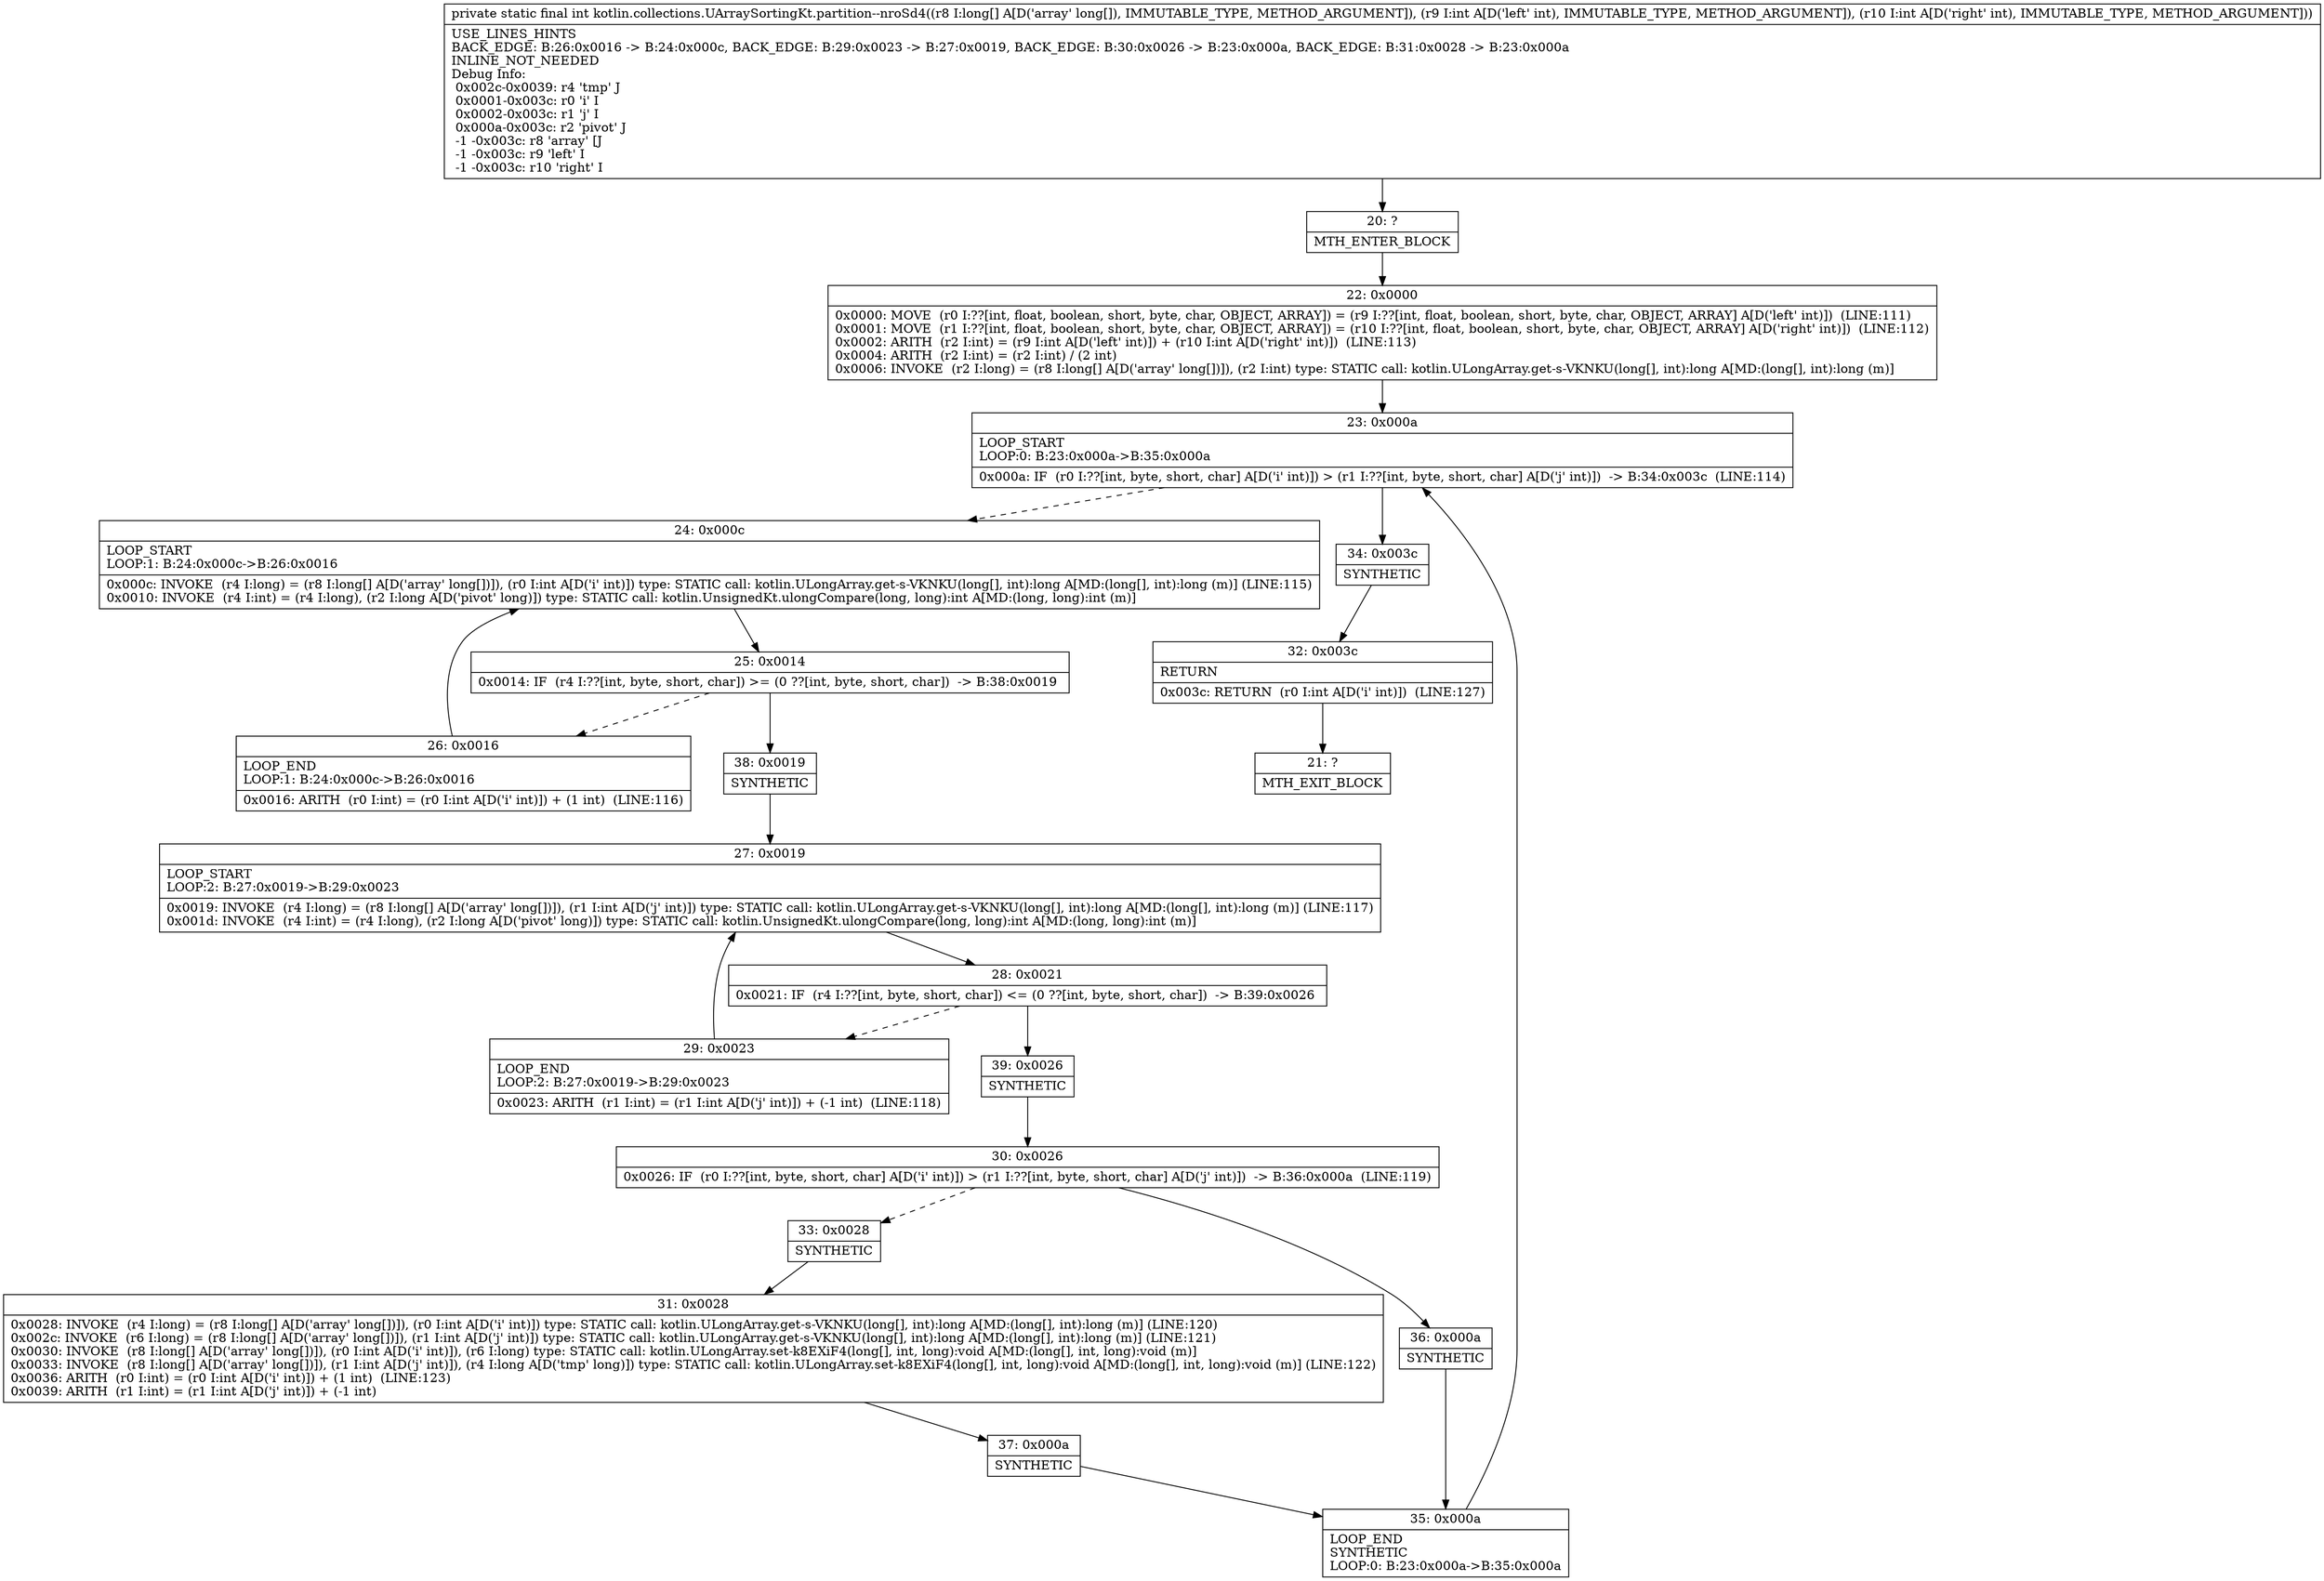 digraph "CFG forkotlin.collections.UArraySortingKt.partition\-\-nroSd4([JII)I" {
Node_20 [shape=record,label="{20\:\ ?|MTH_ENTER_BLOCK\l}"];
Node_22 [shape=record,label="{22\:\ 0x0000|0x0000: MOVE  (r0 I:??[int, float, boolean, short, byte, char, OBJECT, ARRAY]) = (r9 I:??[int, float, boolean, short, byte, char, OBJECT, ARRAY] A[D('left' int)])  (LINE:111)\l0x0001: MOVE  (r1 I:??[int, float, boolean, short, byte, char, OBJECT, ARRAY]) = (r10 I:??[int, float, boolean, short, byte, char, OBJECT, ARRAY] A[D('right' int)])  (LINE:112)\l0x0002: ARITH  (r2 I:int) = (r9 I:int A[D('left' int)]) + (r10 I:int A[D('right' int)])  (LINE:113)\l0x0004: ARITH  (r2 I:int) = (r2 I:int) \/ (2 int) \l0x0006: INVOKE  (r2 I:long) = (r8 I:long[] A[D('array' long[])]), (r2 I:int) type: STATIC call: kotlin.ULongArray.get\-s\-VKNKU(long[], int):long A[MD:(long[], int):long (m)]\l}"];
Node_23 [shape=record,label="{23\:\ 0x000a|LOOP_START\lLOOP:0: B:23:0x000a\-\>B:35:0x000a\l|0x000a: IF  (r0 I:??[int, byte, short, char] A[D('i' int)]) \> (r1 I:??[int, byte, short, char] A[D('j' int)])  \-\> B:34:0x003c  (LINE:114)\l}"];
Node_24 [shape=record,label="{24\:\ 0x000c|LOOP_START\lLOOP:1: B:24:0x000c\-\>B:26:0x0016\l|0x000c: INVOKE  (r4 I:long) = (r8 I:long[] A[D('array' long[])]), (r0 I:int A[D('i' int)]) type: STATIC call: kotlin.ULongArray.get\-s\-VKNKU(long[], int):long A[MD:(long[], int):long (m)] (LINE:115)\l0x0010: INVOKE  (r4 I:int) = (r4 I:long), (r2 I:long A[D('pivot' long)]) type: STATIC call: kotlin.UnsignedKt.ulongCompare(long, long):int A[MD:(long, long):int (m)]\l}"];
Node_25 [shape=record,label="{25\:\ 0x0014|0x0014: IF  (r4 I:??[int, byte, short, char]) \>= (0 ??[int, byte, short, char])  \-\> B:38:0x0019 \l}"];
Node_26 [shape=record,label="{26\:\ 0x0016|LOOP_END\lLOOP:1: B:24:0x000c\-\>B:26:0x0016\l|0x0016: ARITH  (r0 I:int) = (r0 I:int A[D('i' int)]) + (1 int)  (LINE:116)\l}"];
Node_38 [shape=record,label="{38\:\ 0x0019|SYNTHETIC\l}"];
Node_27 [shape=record,label="{27\:\ 0x0019|LOOP_START\lLOOP:2: B:27:0x0019\-\>B:29:0x0023\l|0x0019: INVOKE  (r4 I:long) = (r8 I:long[] A[D('array' long[])]), (r1 I:int A[D('j' int)]) type: STATIC call: kotlin.ULongArray.get\-s\-VKNKU(long[], int):long A[MD:(long[], int):long (m)] (LINE:117)\l0x001d: INVOKE  (r4 I:int) = (r4 I:long), (r2 I:long A[D('pivot' long)]) type: STATIC call: kotlin.UnsignedKt.ulongCompare(long, long):int A[MD:(long, long):int (m)]\l}"];
Node_28 [shape=record,label="{28\:\ 0x0021|0x0021: IF  (r4 I:??[int, byte, short, char]) \<= (0 ??[int, byte, short, char])  \-\> B:39:0x0026 \l}"];
Node_29 [shape=record,label="{29\:\ 0x0023|LOOP_END\lLOOP:2: B:27:0x0019\-\>B:29:0x0023\l|0x0023: ARITH  (r1 I:int) = (r1 I:int A[D('j' int)]) + (\-1 int)  (LINE:118)\l}"];
Node_39 [shape=record,label="{39\:\ 0x0026|SYNTHETIC\l}"];
Node_30 [shape=record,label="{30\:\ 0x0026|0x0026: IF  (r0 I:??[int, byte, short, char] A[D('i' int)]) \> (r1 I:??[int, byte, short, char] A[D('j' int)])  \-\> B:36:0x000a  (LINE:119)\l}"];
Node_33 [shape=record,label="{33\:\ 0x0028|SYNTHETIC\l}"];
Node_31 [shape=record,label="{31\:\ 0x0028|0x0028: INVOKE  (r4 I:long) = (r8 I:long[] A[D('array' long[])]), (r0 I:int A[D('i' int)]) type: STATIC call: kotlin.ULongArray.get\-s\-VKNKU(long[], int):long A[MD:(long[], int):long (m)] (LINE:120)\l0x002c: INVOKE  (r6 I:long) = (r8 I:long[] A[D('array' long[])]), (r1 I:int A[D('j' int)]) type: STATIC call: kotlin.ULongArray.get\-s\-VKNKU(long[], int):long A[MD:(long[], int):long (m)] (LINE:121)\l0x0030: INVOKE  (r8 I:long[] A[D('array' long[])]), (r0 I:int A[D('i' int)]), (r6 I:long) type: STATIC call: kotlin.ULongArray.set\-k8EXiF4(long[], int, long):void A[MD:(long[], int, long):void (m)]\l0x0033: INVOKE  (r8 I:long[] A[D('array' long[])]), (r1 I:int A[D('j' int)]), (r4 I:long A[D('tmp' long)]) type: STATIC call: kotlin.ULongArray.set\-k8EXiF4(long[], int, long):void A[MD:(long[], int, long):void (m)] (LINE:122)\l0x0036: ARITH  (r0 I:int) = (r0 I:int A[D('i' int)]) + (1 int)  (LINE:123)\l0x0039: ARITH  (r1 I:int) = (r1 I:int A[D('j' int)]) + (\-1 int) \l}"];
Node_37 [shape=record,label="{37\:\ 0x000a|SYNTHETIC\l}"];
Node_35 [shape=record,label="{35\:\ 0x000a|LOOP_END\lSYNTHETIC\lLOOP:0: B:23:0x000a\-\>B:35:0x000a\l}"];
Node_36 [shape=record,label="{36\:\ 0x000a|SYNTHETIC\l}"];
Node_34 [shape=record,label="{34\:\ 0x003c|SYNTHETIC\l}"];
Node_32 [shape=record,label="{32\:\ 0x003c|RETURN\l|0x003c: RETURN  (r0 I:int A[D('i' int)])  (LINE:127)\l}"];
Node_21 [shape=record,label="{21\:\ ?|MTH_EXIT_BLOCK\l}"];
MethodNode[shape=record,label="{private static final int kotlin.collections.UArraySortingKt.partition\-\-nroSd4((r8 I:long[] A[D('array' long[]), IMMUTABLE_TYPE, METHOD_ARGUMENT]), (r9 I:int A[D('left' int), IMMUTABLE_TYPE, METHOD_ARGUMENT]), (r10 I:int A[D('right' int), IMMUTABLE_TYPE, METHOD_ARGUMENT]))  | USE_LINES_HINTS\lBACK_EDGE: B:26:0x0016 \-\> B:24:0x000c, BACK_EDGE: B:29:0x0023 \-\> B:27:0x0019, BACK_EDGE: B:30:0x0026 \-\> B:23:0x000a, BACK_EDGE: B:31:0x0028 \-\> B:23:0x000a\lINLINE_NOT_NEEDED\lDebug Info:\l  0x002c\-0x0039: r4 'tmp' J\l  0x0001\-0x003c: r0 'i' I\l  0x0002\-0x003c: r1 'j' I\l  0x000a\-0x003c: r2 'pivot' J\l  \-1 \-0x003c: r8 'array' [J\l  \-1 \-0x003c: r9 'left' I\l  \-1 \-0x003c: r10 'right' I\l}"];
MethodNode -> Node_20;Node_20 -> Node_22;
Node_22 -> Node_23;
Node_23 -> Node_24[style=dashed];
Node_23 -> Node_34;
Node_24 -> Node_25;
Node_25 -> Node_26[style=dashed];
Node_25 -> Node_38;
Node_26 -> Node_24;
Node_38 -> Node_27;
Node_27 -> Node_28;
Node_28 -> Node_29[style=dashed];
Node_28 -> Node_39;
Node_29 -> Node_27;
Node_39 -> Node_30;
Node_30 -> Node_33[style=dashed];
Node_30 -> Node_36;
Node_33 -> Node_31;
Node_31 -> Node_37;
Node_37 -> Node_35;
Node_35 -> Node_23;
Node_36 -> Node_35;
Node_34 -> Node_32;
Node_32 -> Node_21;
}

